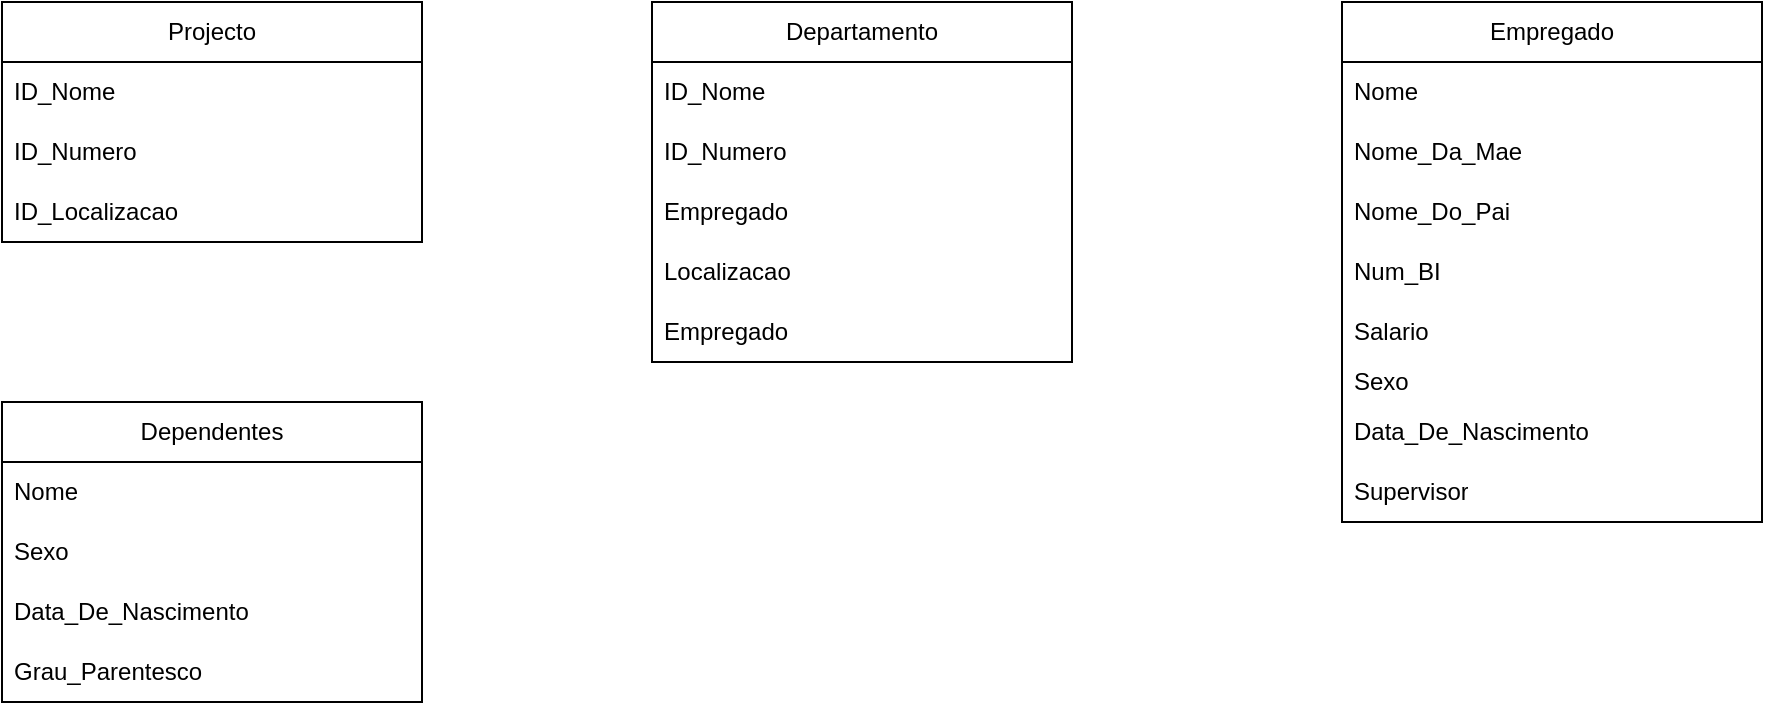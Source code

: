 <mxfile version="24.4.8" type="github">
  <diagram name="Página-1" id="czahPHjPTPa1ft9hfoTe">
    <mxGraphModel dx="2074" dy="1134" grid="1" gridSize="10" guides="1" tooltips="1" connect="1" arrows="1" fold="1" page="1" pageScale="1" pageWidth="1700" pageHeight="1100" math="0" shadow="0">
      <root>
        <mxCell id="0" />
        <mxCell id="1" parent="0" />
        <mxCell id="-HJdSHFpZpjioLMWd_8P-1" value="Departamento" style="swimlane;fontStyle=0;childLayout=stackLayout;horizontal=1;startSize=30;horizontalStack=0;resizeParent=1;resizeParentMax=0;resizeLast=0;collapsible=1;marginBottom=0;whiteSpace=wrap;html=1;" vertex="1" parent="1">
          <mxGeometry x="745" y="40" width="210" height="180" as="geometry" />
        </mxCell>
        <mxCell id="-HJdSHFpZpjioLMWd_8P-2" value="ID_Nome" style="text;strokeColor=none;fillColor=none;align=left;verticalAlign=middle;spacingLeft=4;spacingRight=4;overflow=hidden;points=[[0,0.5],[1,0.5]];portConstraint=eastwest;rotatable=0;whiteSpace=wrap;html=1;" vertex="1" parent="-HJdSHFpZpjioLMWd_8P-1">
          <mxGeometry y="30" width="210" height="30" as="geometry" />
        </mxCell>
        <mxCell id="-HJdSHFpZpjioLMWd_8P-3" value="ID_Numero" style="text;strokeColor=none;fillColor=none;align=left;verticalAlign=middle;spacingLeft=4;spacingRight=4;overflow=hidden;points=[[0,0.5],[1,0.5]];portConstraint=eastwest;rotatable=0;whiteSpace=wrap;html=1;" vertex="1" parent="-HJdSHFpZpjioLMWd_8P-1">
          <mxGeometry y="60" width="210" height="30" as="geometry" />
        </mxCell>
        <mxCell id="-HJdSHFpZpjioLMWd_8P-4" value="Empregado" style="text;strokeColor=none;fillColor=none;align=left;verticalAlign=middle;spacingLeft=4;spacingRight=4;overflow=hidden;points=[[0,0.5],[1,0.5]];portConstraint=eastwest;rotatable=0;whiteSpace=wrap;html=1;" vertex="1" parent="-HJdSHFpZpjioLMWd_8P-1">
          <mxGeometry y="90" width="210" height="30" as="geometry" />
        </mxCell>
        <mxCell id="-HJdSHFpZpjioLMWd_8P-9" value="Localizacao" style="text;strokeColor=none;fillColor=none;align=left;verticalAlign=middle;spacingLeft=4;spacingRight=4;overflow=hidden;points=[[0,0.5],[1,0.5]];portConstraint=eastwest;rotatable=0;whiteSpace=wrap;html=1;" vertex="1" parent="-HJdSHFpZpjioLMWd_8P-1">
          <mxGeometry y="120" width="210" height="30" as="geometry" />
        </mxCell>
        <mxCell id="-HJdSHFpZpjioLMWd_8P-10" value="Empregado" style="text;strokeColor=none;fillColor=none;align=left;verticalAlign=middle;spacingLeft=4;spacingRight=4;overflow=hidden;points=[[0,0.5],[1,0.5]];portConstraint=eastwest;rotatable=0;whiteSpace=wrap;html=1;" vertex="1" parent="-HJdSHFpZpjioLMWd_8P-1">
          <mxGeometry y="150" width="210" height="30" as="geometry" />
        </mxCell>
        <mxCell id="-HJdSHFpZpjioLMWd_8P-11" value="Projecto" style="swimlane;fontStyle=0;childLayout=stackLayout;horizontal=1;startSize=30;horizontalStack=0;resizeParent=1;resizeParentMax=0;resizeLast=0;collapsible=1;marginBottom=0;whiteSpace=wrap;html=1;" vertex="1" parent="1">
          <mxGeometry x="420" y="40" width="210" height="120" as="geometry" />
        </mxCell>
        <mxCell id="-HJdSHFpZpjioLMWd_8P-12" value="ID_Nome" style="text;strokeColor=none;fillColor=none;align=left;verticalAlign=middle;spacingLeft=4;spacingRight=4;overflow=hidden;points=[[0,0.5],[1,0.5]];portConstraint=eastwest;rotatable=0;whiteSpace=wrap;html=1;" vertex="1" parent="-HJdSHFpZpjioLMWd_8P-11">
          <mxGeometry y="30" width="210" height="30" as="geometry" />
        </mxCell>
        <mxCell id="-HJdSHFpZpjioLMWd_8P-13" value="ID_Numero" style="text;strokeColor=none;fillColor=none;align=left;verticalAlign=middle;spacingLeft=4;spacingRight=4;overflow=hidden;points=[[0,0.5],[1,0.5]];portConstraint=eastwest;rotatable=0;whiteSpace=wrap;html=1;" vertex="1" parent="-HJdSHFpZpjioLMWd_8P-11">
          <mxGeometry y="60" width="210" height="30" as="geometry" />
        </mxCell>
        <mxCell id="-HJdSHFpZpjioLMWd_8P-15" value="ID_Localizacao" style="text;strokeColor=none;fillColor=none;align=left;verticalAlign=middle;spacingLeft=4;spacingRight=4;overflow=hidden;points=[[0,0.5],[1,0.5]];portConstraint=eastwest;rotatable=0;whiteSpace=wrap;html=1;" vertex="1" parent="-HJdSHFpZpjioLMWd_8P-11">
          <mxGeometry y="90" width="210" height="30" as="geometry" />
        </mxCell>
        <mxCell id="-HJdSHFpZpjioLMWd_8P-17" value="Empregado" style="swimlane;fontStyle=0;childLayout=stackLayout;horizontal=1;startSize=30;horizontalStack=0;resizeParent=1;resizeParentMax=0;resizeLast=0;collapsible=1;marginBottom=0;whiteSpace=wrap;html=1;" vertex="1" parent="1">
          <mxGeometry x="1090" y="40" width="210" height="260" as="geometry" />
        </mxCell>
        <mxCell id="-HJdSHFpZpjioLMWd_8P-18" value="Nome" style="text;strokeColor=none;fillColor=none;align=left;verticalAlign=middle;spacingLeft=4;spacingRight=4;overflow=hidden;points=[[0,0.5],[1,0.5]];portConstraint=eastwest;rotatable=0;whiteSpace=wrap;html=1;" vertex="1" parent="-HJdSHFpZpjioLMWd_8P-17">
          <mxGeometry y="30" width="210" height="30" as="geometry" />
        </mxCell>
        <mxCell id="-HJdSHFpZpjioLMWd_8P-19" value="Nome_Da_Mae" style="text;strokeColor=none;fillColor=none;align=left;verticalAlign=middle;spacingLeft=4;spacingRight=4;overflow=hidden;points=[[0,0.5],[1,0.5]];portConstraint=eastwest;rotatable=0;whiteSpace=wrap;html=1;" vertex="1" parent="-HJdSHFpZpjioLMWd_8P-17">
          <mxGeometry y="60" width="210" height="30" as="geometry" />
        </mxCell>
        <mxCell id="-HJdSHFpZpjioLMWd_8P-23" value="Nome_Do_Pai" style="text;strokeColor=none;fillColor=none;align=left;verticalAlign=middle;spacingLeft=4;spacingRight=4;overflow=hidden;points=[[0,0.5],[1,0.5]];portConstraint=eastwest;rotatable=0;whiteSpace=wrap;html=1;" vertex="1" parent="-HJdSHFpZpjioLMWd_8P-17">
          <mxGeometry y="90" width="210" height="30" as="geometry" />
        </mxCell>
        <mxCell id="-HJdSHFpZpjioLMWd_8P-20" value="Num_BI" style="text;strokeColor=none;fillColor=none;align=left;verticalAlign=middle;spacingLeft=4;spacingRight=4;overflow=hidden;points=[[0,0.5],[1,0.5]];portConstraint=eastwest;rotatable=0;whiteSpace=wrap;html=1;" vertex="1" parent="-HJdSHFpZpjioLMWd_8P-17">
          <mxGeometry y="120" width="210" height="30" as="geometry" />
        </mxCell>
        <mxCell id="-HJdSHFpZpjioLMWd_8P-21" value="Salario" style="text;strokeColor=none;fillColor=none;align=left;verticalAlign=middle;spacingLeft=4;spacingRight=4;overflow=hidden;points=[[0,0.5],[1,0.5]];portConstraint=eastwest;rotatable=0;whiteSpace=wrap;html=1;" vertex="1" parent="-HJdSHFpZpjioLMWd_8P-17">
          <mxGeometry y="150" width="210" height="30" as="geometry" />
        </mxCell>
        <mxCell id="-HJdSHFpZpjioLMWd_8P-22" value="&lt;div&gt;Sexo&lt;/div&gt;&lt;div&gt;&lt;br&gt;&lt;/div&gt;" style="text;strokeColor=none;fillColor=none;align=left;verticalAlign=middle;spacingLeft=4;spacingRight=4;overflow=hidden;points=[[0,0.5],[1,0.5]];portConstraint=eastwest;rotatable=0;whiteSpace=wrap;html=1;" vertex="1" parent="-HJdSHFpZpjioLMWd_8P-17">
          <mxGeometry y="180" width="210" height="20" as="geometry" />
        </mxCell>
        <mxCell id="-HJdSHFpZpjioLMWd_8P-24" value="Data_De_Nascimento" style="text;strokeColor=none;fillColor=none;align=left;verticalAlign=middle;spacingLeft=4;spacingRight=4;overflow=hidden;points=[[0,0.5],[1,0.5]];portConstraint=eastwest;rotatable=0;whiteSpace=wrap;html=1;" vertex="1" parent="-HJdSHFpZpjioLMWd_8P-17">
          <mxGeometry y="200" width="210" height="30" as="geometry" />
        </mxCell>
        <mxCell id="-HJdSHFpZpjioLMWd_8P-33" value="Supervisor" style="text;strokeColor=none;fillColor=none;align=left;verticalAlign=middle;spacingLeft=4;spacingRight=4;overflow=hidden;points=[[0,0.5],[1,0.5]];portConstraint=eastwest;rotatable=0;whiteSpace=wrap;html=1;" vertex="1" parent="-HJdSHFpZpjioLMWd_8P-17">
          <mxGeometry y="230" width="210" height="30" as="geometry" />
        </mxCell>
        <mxCell id="-HJdSHFpZpjioLMWd_8P-34" value="Dependentes" style="swimlane;fontStyle=0;childLayout=stackLayout;horizontal=1;startSize=30;horizontalStack=0;resizeParent=1;resizeParentMax=0;resizeLast=0;collapsible=1;marginBottom=0;whiteSpace=wrap;html=1;" vertex="1" parent="1">
          <mxGeometry x="420" y="240" width="210" height="150" as="geometry" />
        </mxCell>
        <mxCell id="-HJdSHFpZpjioLMWd_8P-35" value="Nome" style="text;strokeColor=none;fillColor=none;align=left;verticalAlign=middle;spacingLeft=4;spacingRight=4;overflow=hidden;points=[[0,0.5],[1,0.5]];portConstraint=eastwest;rotatable=0;whiteSpace=wrap;html=1;" vertex="1" parent="-HJdSHFpZpjioLMWd_8P-34">
          <mxGeometry y="30" width="210" height="30" as="geometry" />
        </mxCell>
        <mxCell id="-HJdSHFpZpjioLMWd_8P-36" value="Sexo" style="text;strokeColor=none;fillColor=none;align=left;verticalAlign=middle;spacingLeft=4;spacingRight=4;overflow=hidden;points=[[0,0.5],[1,0.5]];portConstraint=eastwest;rotatable=0;whiteSpace=wrap;html=1;" vertex="1" parent="-HJdSHFpZpjioLMWd_8P-34">
          <mxGeometry y="60" width="210" height="30" as="geometry" />
        </mxCell>
        <mxCell id="-HJdSHFpZpjioLMWd_8P-37" value="Data_De_Nascimento" style="text;strokeColor=none;fillColor=none;align=left;verticalAlign=middle;spacingLeft=4;spacingRight=4;overflow=hidden;points=[[0,0.5],[1,0.5]];portConstraint=eastwest;rotatable=0;whiteSpace=wrap;html=1;" vertex="1" parent="-HJdSHFpZpjioLMWd_8P-34">
          <mxGeometry y="90" width="210" height="30" as="geometry" />
        </mxCell>
        <mxCell id="-HJdSHFpZpjioLMWd_8P-38" value="Grau_Parentesco" style="text;strokeColor=none;fillColor=none;align=left;verticalAlign=middle;spacingLeft=4;spacingRight=4;overflow=hidden;points=[[0,0.5],[1,0.5]];portConstraint=eastwest;rotatable=0;whiteSpace=wrap;html=1;" vertex="1" parent="-HJdSHFpZpjioLMWd_8P-34">
          <mxGeometry y="120" width="210" height="30" as="geometry" />
        </mxCell>
      </root>
    </mxGraphModel>
  </diagram>
</mxfile>
